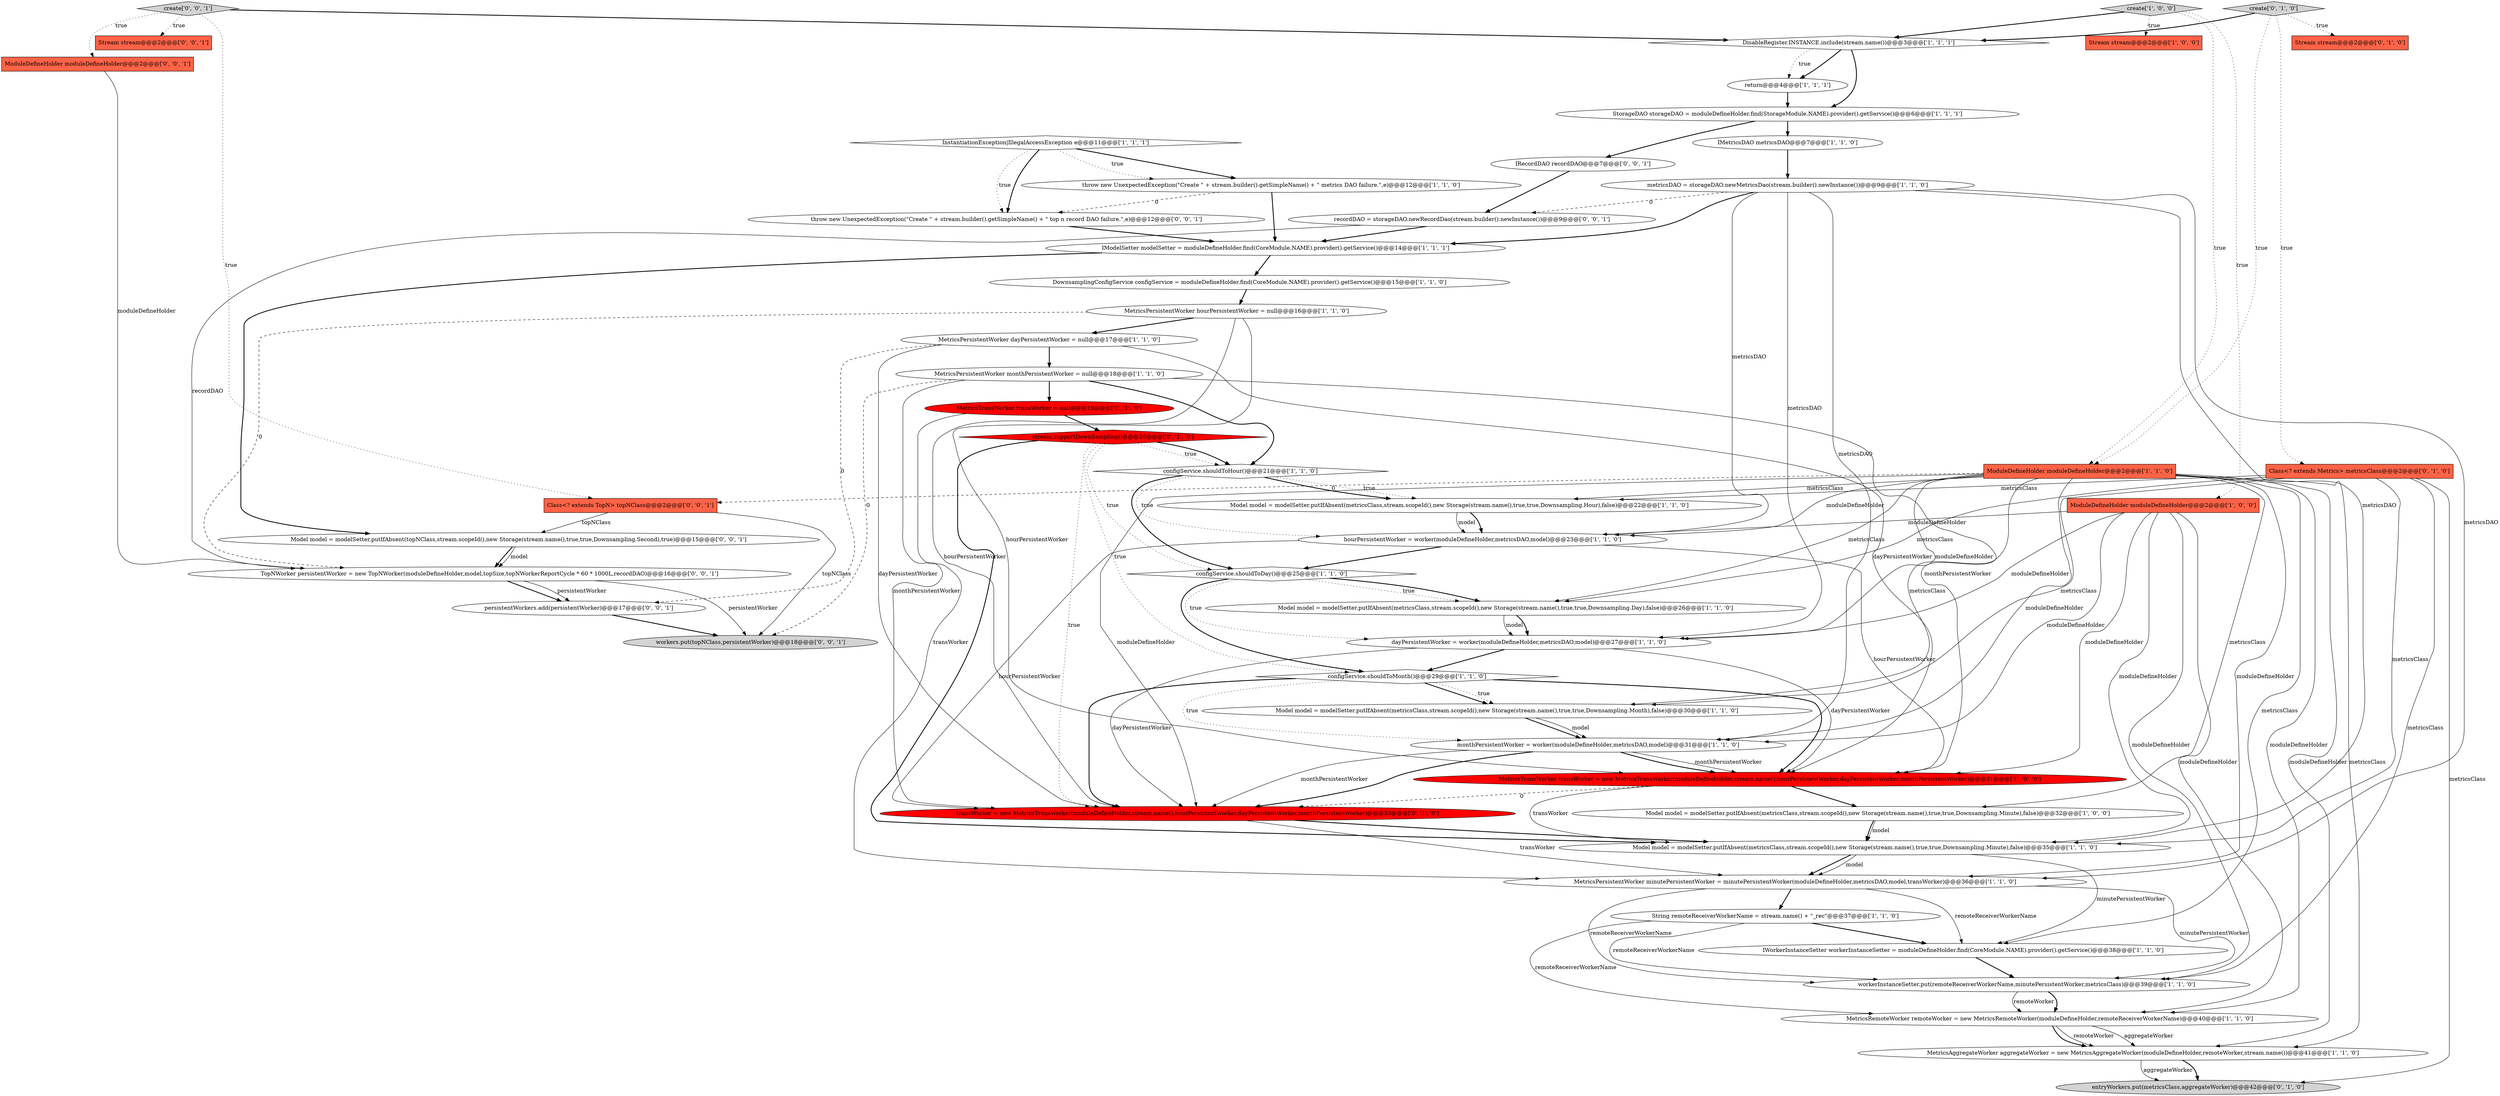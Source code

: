 digraph {
25 [style = filled, label = "workerInstanceSetter.put(remoteReceiverWorkerName,minutePersistentWorker,metricsClass)@@@39@@@['1', '1', '0']", fillcolor = white, shape = ellipse image = "AAA0AAABBB1BBB"];
44 [style = filled, label = "throw new UnexpectedException(\"Create \" + stream.builder().getSimpleName() + \" top n record DAO failure.\",e)@@@12@@@['0', '0', '1']", fillcolor = white, shape = ellipse image = "AAA0AAABBB3BBB"];
13 [style = filled, label = "MetricsRemoteWorker remoteWorker = new MetricsRemoteWorker(moduleDefineHolder,remoteReceiverWorkerName)@@@40@@@['1', '1', '0']", fillcolor = white, shape = ellipse image = "AAA0AAABBB1BBB"];
23 [style = filled, label = "configService.shouldToHour()@@@21@@@['1', '1', '0']", fillcolor = white, shape = diamond image = "AAA0AAABBB1BBB"];
28 [style = filled, label = "throw new UnexpectedException(\"Create \" + stream.builder().getSimpleName() + \" metrics DAO failure.\",e)@@@12@@@['1', '1', '0']", fillcolor = white, shape = ellipse image = "AAA0AAABBB1BBB"];
8 [style = filled, label = "MetricsPersistentWorker hourPersistentWorker = null@@@16@@@['1', '1', '0']", fillcolor = white, shape = ellipse image = "AAA0AAABBB1BBB"];
37 [style = filled, label = "Stream stream@@@2@@@['0', '1', '0']", fillcolor = tomato, shape = box image = "AAA0AAABBB2BBB"];
40 [style = filled, label = "stream.supportDownSampling()@@@20@@@['0', '1', '0']", fillcolor = red, shape = diamond image = "AAA1AAABBB2BBB"];
50 [style = filled, label = "persistentWorkers.add(persistentWorker)@@@17@@@['0', '0', '1']", fillcolor = white, shape = ellipse image = "AAA0AAABBB3BBB"];
49 [style = filled, label = "Class<? extends TopN> topNClass@@@2@@@['0', '0', '1']", fillcolor = tomato, shape = box image = "AAA0AAABBB3BBB"];
12 [style = filled, label = "MetricsPersistentWorker minutePersistentWorker = minutePersistentWorker(moduleDefineHolder,metricsDAO,model,transWorker)@@@36@@@['1', '1', '0']", fillcolor = white, shape = ellipse image = "AAA0AAABBB1BBB"];
24 [style = filled, label = "String remoteReceiverWorkerName = stream.name() + \"_rec\"@@@37@@@['1', '1', '0']", fillcolor = white, shape = ellipse image = "AAA0AAABBB1BBB"];
1 [style = filled, label = "DownsamplingConfigService configService = moduleDefineHolder.find(CoreModule.NAME).provider().getService()@@@15@@@['1', '1', '0']", fillcolor = white, shape = ellipse image = "AAA0AAABBB1BBB"];
9 [style = filled, label = "IModelSetter modelSetter = moduleDefineHolder.find(CoreModule.NAME).provider().getService()@@@14@@@['1', '1', '1']", fillcolor = white, shape = ellipse image = "AAA0AAABBB1BBB"];
32 [style = filled, label = "configService.shouldToDay()@@@25@@@['1', '1', '0']", fillcolor = white, shape = diamond image = "AAA0AAABBB1BBB"];
46 [style = filled, label = "IRecordDAO recordDAO@@@7@@@['0', '0', '1']", fillcolor = white, shape = ellipse image = "AAA0AAABBB3BBB"];
3 [style = filled, label = "Model model = modelSetter.putIfAbsent(metricsClass,stream.scopeId(),new Storage(stream.name(),true,true,Downsampling.Minute),false)@@@32@@@['1', '0', '0']", fillcolor = white, shape = ellipse image = "AAA0AAABBB1BBB"];
42 [style = filled, label = "create['0', '0', '1']", fillcolor = lightgray, shape = diamond image = "AAA0AAABBB3BBB"];
39 [style = filled, label = "MetricsTransWorker transWorker = null@@@19@@@['0', '1', '0']", fillcolor = red, shape = ellipse image = "AAA1AAABBB2BBB"];
14 [style = filled, label = "IMetricsDAO metricsDAO@@@7@@@['1', '1', '0']", fillcolor = white, shape = ellipse image = "AAA0AAABBB1BBB"];
27 [style = filled, label = "DisableRegister.INSTANCE.include(stream.name())@@@3@@@['1', '1', '1']", fillcolor = white, shape = diamond image = "AAA0AAABBB1BBB"];
47 [style = filled, label = "ModuleDefineHolder moduleDefineHolder@@@2@@@['0', '0', '1']", fillcolor = tomato, shape = box image = "AAA0AAABBB3BBB"];
5 [style = filled, label = "Model model = modelSetter.putIfAbsent(metricsClass,stream.scopeId(),new Storage(stream.name(),true,true,Downsampling.Month),false)@@@30@@@['1', '1', '0']", fillcolor = white, shape = ellipse image = "AAA0AAABBB1BBB"];
10 [style = filled, label = "metricsDAO = storageDAO.newMetricsDao(stream.builder().newInstance())@@@9@@@['1', '1', '0']", fillcolor = white, shape = ellipse image = "AAA0AAABBB1BBB"];
11 [style = filled, label = "Model model = modelSetter.putIfAbsent(metricsClass,stream.scopeId(),new Storage(stream.name(),true,true,Downsampling.Day),false)@@@26@@@['1', '1', '0']", fillcolor = white, shape = ellipse image = "AAA0AAABBB1BBB"];
36 [style = filled, label = "transWorker = new MetricsTransWorker(moduleDefineHolder,stream.name(),hourPersistentWorker,dayPersistentWorker,monthPersistentWorker)@@@33@@@['0', '1', '0']", fillcolor = red, shape = ellipse image = "AAA1AAABBB2BBB"];
7 [style = filled, label = "InstantiationException|IllegalAccessException e@@@11@@@['1', '1', '1']", fillcolor = white, shape = diamond image = "AAA0AAABBB1BBB"];
17 [style = filled, label = "dayPersistentWorker = worker(moduleDefineHolder,metricsDAO,model)@@@27@@@['1', '1', '0']", fillcolor = white, shape = ellipse image = "AAA0AAABBB1BBB"];
18 [style = filled, label = "Model model = modelSetter.putIfAbsent(metricsClass,stream.scopeId(),new Storage(stream.name(),true,true,Downsampling.Minute),false)@@@35@@@['1', '1', '0']", fillcolor = white, shape = ellipse image = "AAA0AAABBB1BBB"];
19 [style = filled, label = "ModuleDefineHolder moduleDefineHolder@@@2@@@['1', '0', '0']", fillcolor = tomato, shape = box image = "AAA0AAABBB1BBB"];
16 [style = filled, label = "Stream stream@@@2@@@['1', '0', '0']", fillcolor = tomato, shape = box image = "AAA0AAABBB1BBB"];
21 [style = filled, label = "ModuleDefineHolder moduleDefineHolder@@@2@@@['1', '1', '0']", fillcolor = tomato, shape = box image = "AAA0AAABBB1BBB"];
6 [style = filled, label = "MetricsTransWorker transWorker = new MetricsTransWorker(moduleDefineHolder,stream.name(),hourPersistentWorker,dayPersistentWorker,monthPersistentWorker)@@@31@@@['1', '0', '0']", fillcolor = red, shape = ellipse image = "AAA1AAABBB1BBB"];
38 [style = filled, label = "Class<? extends Metrics> metricsClass@@@2@@@['0', '1', '0']", fillcolor = tomato, shape = box image = "AAA0AAABBB2BBB"];
43 [style = filled, label = "Stream stream@@@2@@@['0', '0', '1']", fillcolor = tomato, shape = box image = "AAA0AAABBB3BBB"];
48 [style = filled, label = "workers.put(topNClass,persistentWorker)@@@18@@@['0', '0', '1']", fillcolor = lightgray, shape = ellipse image = "AAA0AAABBB3BBB"];
30 [style = filled, label = "MetricsPersistentWorker monthPersistentWorker = null@@@18@@@['1', '1', '0']", fillcolor = white, shape = ellipse image = "AAA0AAABBB1BBB"];
41 [style = filled, label = "Model model = modelSetter.putIfAbsent(topNClass,stream.scopeId(),new Storage(stream.name(),true,true,Downsampling.Second),true)@@@15@@@['0', '0', '1']", fillcolor = white, shape = ellipse image = "AAA0AAABBB3BBB"];
31 [style = filled, label = "StorageDAO storageDAO = moduleDefineHolder.find(StorageModule.NAME).provider().getService()@@@6@@@['1', '1', '1']", fillcolor = white, shape = ellipse image = "AAA0AAABBB1BBB"];
33 [style = filled, label = "IWorkerInstanceSetter workerInstanceSetter = moduleDefineHolder.find(CoreModule.NAME).provider().getService()@@@38@@@['1', '1', '0']", fillcolor = white, shape = ellipse image = "AAA0AAABBB1BBB"];
26 [style = filled, label = "hourPersistentWorker = worker(moduleDefineHolder,metricsDAO,model)@@@23@@@['1', '1', '0']", fillcolor = white, shape = ellipse image = "AAA0AAABBB1BBB"];
22 [style = filled, label = "MetricsPersistentWorker dayPersistentWorker = null@@@17@@@['1', '1', '0']", fillcolor = white, shape = ellipse image = "AAA0AAABBB1BBB"];
0 [style = filled, label = "return@@@4@@@['1', '1', '1']", fillcolor = white, shape = ellipse image = "AAA0AAABBB1BBB"];
29 [style = filled, label = "configService.shouldToMonth()@@@29@@@['1', '1', '0']", fillcolor = white, shape = diamond image = "AAA0AAABBB1BBB"];
51 [style = filled, label = "recordDAO = storageDAO.newRecordDao(stream.builder().newInstance())@@@9@@@['0', '0', '1']", fillcolor = white, shape = ellipse image = "AAA0AAABBB3BBB"];
4 [style = filled, label = "monthPersistentWorker = worker(moduleDefineHolder,metricsDAO,model)@@@31@@@['1', '1', '0']", fillcolor = white, shape = ellipse image = "AAA0AAABBB1BBB"];
20 [style = filled, label = "MetricsAggregateWorker aggregateWorker = new MetricsAggregateWorker(moduleDefineHolder,remoteWorker,stream.name())@@@41@@@['1', '1', '0']", fillcolor = white, shape = ellipse image = "AAA0AAABBB1BBB"];
34 [style = filled, label = "create['0', '1', '0']", fillcolor = lightgray, shape = diamond image = "AAA0AAABBB2BBB"];
35 [style = filled, label = "entryWorkers.put(metricsClass,aggregateWorker)@@@42@@@['0', '1', '0']", fillcolor = lightgray, shape = ellipse image = "AAA0AAABBB2BBB"];
45 [style = filled, label = "TopNWorker persistentWorker = new TopNWorker(moduleDefineHolder,model,topSize,topNWorkerReportCycle * 60 * 1000L,recordDAO)@@@16@@@['0', '0', '1']", fillcolor = white, shape = ellipse image = "AAA0AAABBB3BBB"];
2 [style = filled, label = "Model model = modelSetter.putIfAbsent(metricsClass,stream.scopeId(),new Storage(stream.name(),true,true,Downsampling.Hour),false)@@@22@@@['1', '1', '0']", fillcolor = white, shape = ellipse image = "AAA0AAABBB1BBB"];
15 [style = filled, label = "create['1', '0', '0']", fillcolor = lightgray, shape = diamond image = "AAA0AAABBB1BBB"];
13->20 [style = solid, label="remoteWorker"];
21->11 [style = solid, label="metricsClass"];
6->3 [style = bold, label=""];
2->26 [style = bold, label=""];
29->5 [style = bold, label=""];
38->11 [style = solid, label="metricsClass"];
42->47 [style = dotted, label="true"];
21->26 [style = solid, label="moduleDefineHolder"];
29->5 [style = dotted, label="true"];
8->36 [style = solid, label="hourPersistentWorker"];
32->11 [style = dotted, label="true"];
28->9 [style = bold, label=""];
40->32 [style = dotted, label="true"];
40->23 [style = dotted, label="true"];
15->21 [style = dotted, label="true"];
3->18 [style = solid, label="model"];
10->18 [style = solid, label="metricsDAO"];
40->36 [style = dotted, label="true"];
22->30 [style = bold, label=""];
40->23 [style = bold, label=""];
3->18 [style = bold, label=""];
19->4 [style = solid, label="moduleDefineHolder"];
46->51 [style = bold, label=""];
29->6 [style = bold, label=""];
10->4 [style = solid, label="metricsDAO"];
10->51 [style = dashed, label="0"];
33->25 [style = bold, label=""];
4->36 [style = solid, label="monthPersistentWorker"];
6->36 [style = dashed, label="0"];
51->45 [style = solid, label="recordDAO"];
36->18 [style = bold, label=""];
30->6 [style = solid, label="monthPersistentWorker"];
2->26 [style = solid, label="model"];
32->17 [style = dotted, label="true"];
41->45 [style = bold, label=""];
4->36 [style = bold, label=""];
31->46 [style = bold, label=""];
32->11 [style = bold, label=""];
10->17 [style = solid, label="metricsDAO"];
34->37 [style = dotted, label="true"];
39->12 [style = solid, label="transWorker"];
12->25 [style = solid, label="remoteReceiverWorkerName"];
38->2 [style = solid, label="metricsClass"];
31->14 [style = bold, label=""];
36->12 [style = solid, label="transWorker"];
29->36 [style = bold, label=""];
19->26 [style = solid, label="moduleDefineHolder"];
38->5 [style = solid, label="metricsClass"];
26->32 [style = bold, label=""];
27->0 [style = bold, label=""];
21->12 [style = solid, label="moduleDefineHolder"];
4->6 [style = solid, label="monthPersistentWorker"];
21->2 [style = solid, label="metricsClass"];
18->33 [style = solid, label="minutePersistentWorker"];
18->12 [style = bold, label=""];
14->10 [style = bold, label=""];
27->31 [style = bold, label=""];
21->17 [style = solid, label="moduleDefineHolder"];
15->16 [style = dotted, label="true"];
23->2 [style = dotted, label="true"];
40->29 [style = dotted, label="true"];
34->38 [style = dotted, label="true"];
8->22 [style = bold, label=""];
21->33 [style = solid, label="metricsClass"];
11->17 [style = solid, label="model"];
21->20 [style = solid, label="metricsClass"];
21->3 [style = solid, label="metricsClass"];
17->6 [style = solid, label="dayPersistentWorker"];
19->13 [style = solid, label="moduleDefineHolder"];
42->43 [style = dotted, label="true"];
21->36 [style = solid, label="moduleDefineHolder"];
22->36 [style = solid, label="dayPersistentWorker"];
11->17 [style = bold, label=""];
9->1 [style = bold, label=""];
45->50 [style = solid, label="persistentWorker"];
7->44 [style = bold, label=""];
8->6 [style = solid, label="hourPersistentWorker"];
0->31 [style = bold, label=""];
21->5 [style = solid, label="metricsClass"];
49->48 [style = solid, label="topNClass"];
19->6 [style = solid, label="moduleDefineHolder"];
29->4 [style = dotted, label="true"];
1->8 [style = bold, label=""];
51->9 [style = bold, label=""];
17->36 [style = solid, label="dayPersistentWorker"];
26->6 [style = solid, label="hourPersistentWorker"];
45->48 [style = solid, label="persistentWorker"];
23->32 [style = bold, label=""];
18->12 [style = solid, label="model"];
10->26 [style = solid, label="metricsDAO"];
12->24 [style = bold, label=""];
50->48 [style = bold, label=""];
22->6 [style = solid, label="dayPersistentWorker"];
38->35 [style = solid, label="metricsClass"];
24->33 [style = bold, label=""];
26->36 [style = solid, label="hourPersistentWorker"];
42->49 [style = dotted, label="true"];
7->28 [style = bold, label=""];
38->18 [style = solid, label="metricsClass"];
39->40 [style = bold, label=""];
13->20 [style = solid, label="aggregateWorker"];
21->4 [style = solid, label="moduleDefineHolder"];
5->4 [style = bold, label=""];
49->41 [style = solid, label="topNClass"];
42->27 [style = bold, label=""];
12->25 [style = solid, label="minutePersistentWorker"];
10->9 [style = bold, label=""];
23->2 [style = bold, label=""];
44->9 [style = bold, label=""];
6->18 [style = solid, label="transWorker"];
7->28 [style = dotted, label="true"];
34->21 [style = dotted, label="true"];
24->13 [style = solid, label="remoteReceiverWorkerName"];
4->6 [style = bold, label=""];
25->13 [style = bold, label=""];
38->25 [style = solid, label="metricsClass"];
24->25 [style = solid, label="remoteReceiverWorkerName"];
19->25 [style = solid, label="moduleDefineHolder"];
30->23 [style = bold, label=""];
40->18 [style = bold, label=""];
41->45 [style = solid, label="model"];
10->12 [style = solid, label="metricsDAO"];
22->50 [style = dashed, label="0"];
32->29 [style = bold, label=""];
9->41 [style = bold, label=""];
19->18 [style = solid, label="moduleDefineHolder"];
23->26 [style = dotted, label="true"];
20->35 [style = solid, label="aggregateWorker"];
25->13 [style = solid, label="remoteWorker"];
27->0 [style = dotted, label="true"];
45->50 [style = bold, label=""];
21->13 [style = solid, label="moduleDefineHolder"];
15->19 [style = dotted, label="true"];
21->20 [style = solid, label="moduleDefineHolder"];
28->44 [style = dashed, label="0"];
7->44 [style = dotted, label="true"];
30->36 [style = solid, label="monthPersistentWorker"];
30->48 [style = dashed, label="0"];
5->4 [style = solid, label="model"];
30->39 [style = bold, label=""];
8->45 [style = dashed, label="0"];
21->49 [style = dashed, label="0"];
20->35 [style = bold, label=""];
12->33 [style = solid, label="remoteReceiverWorkerName"];
47->45 [style = solid, label="moduleDefineHolder"];
17->29 [style = bold, label=""];
19->17 [style = solid, label="moduleDefineHolder"];
15->27 [style = bold, label=""];
34->27 [style = bold, label=""];
13->20 [style = bold, label=""];
}
